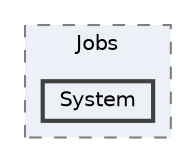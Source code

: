 digraph "app/Jobs/System"
{
 // LATEX_PDF_SIZE
  bgcolor="transparent";
  edge [fontname=Helvetica,fontsize=10,labelfontname=Helvetica,labelfontsize=10];
  node [fontname=Helvetica,fontsize=10,shape=box,height=0.2,width=0.4];
  compound=true
  subgraph clusterdir_d516c96f5fe0013fc0afdef8d199e3e1 {
    graph [ bgcolor="#edf0f7", pencolor="grey50", label="Jobs", fontname=Helvetica,fontsize=10 style="filled,dashed", URL="dir_d516c96f5fe0013fc0afdef8d199e3e1.html",tooltip=""]
  dir_7c97878bc8c0f462ea49dc9f5824d716 [label="System", fillcolor="#edf0f7", color="grey25", style="filled,bold", URL="dir_7c97878bc8c0f462ea49dc9f5824d716.html",tooltip=""];
  }
}

